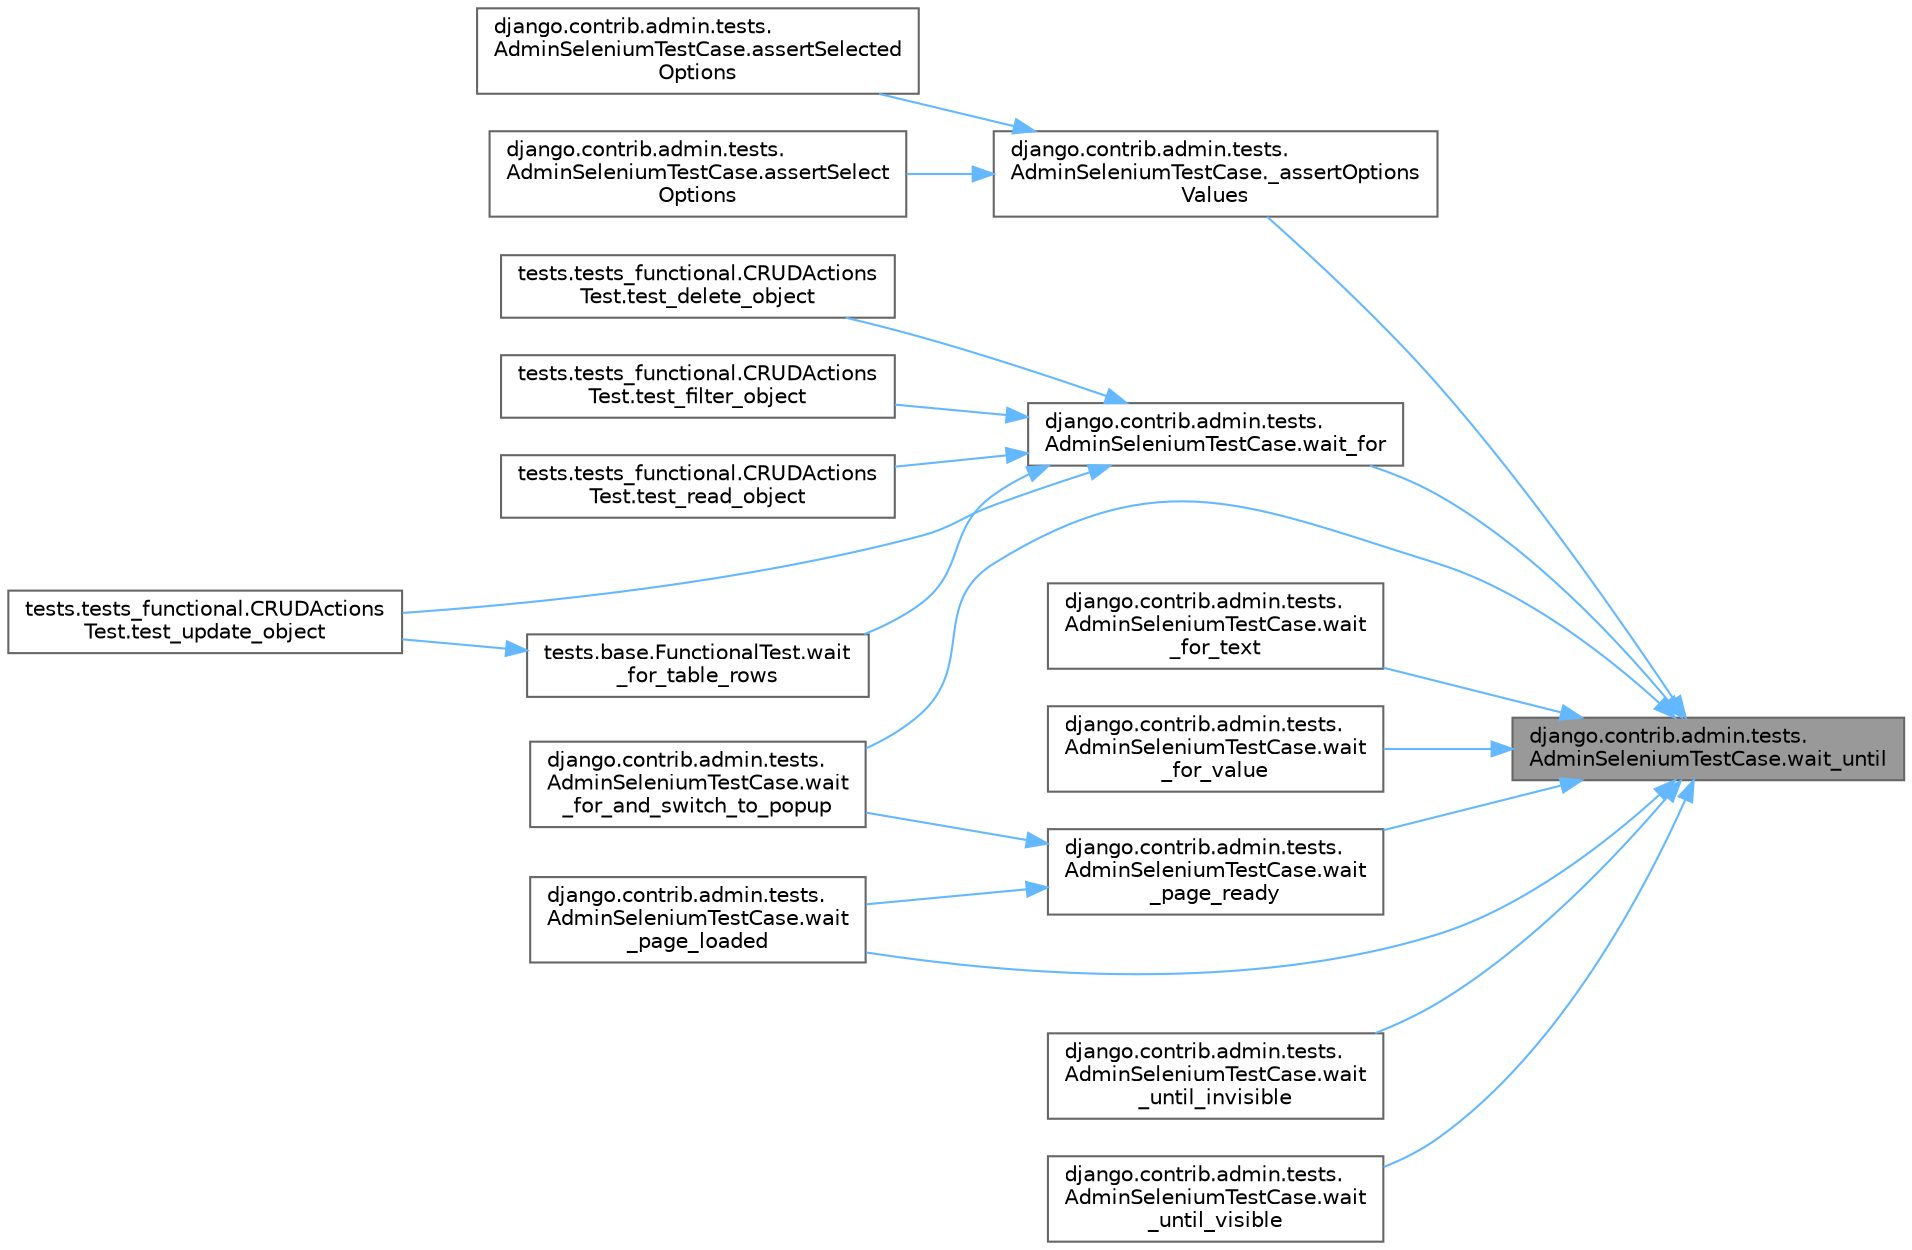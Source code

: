 digraph "django.contrib.admin.tests.AdminSeleniumTestCase.wait_until"
{
 // LATEX_PDF_SIZE
  bgcolor="transparent";
  edge [fontname=Helvetica,fontsize=10,labelfontname=Helvetica,labelfontsize=10];
  node [fontname=Helvetica,fontsize=10,shape=box,height=0.2,width=0.4];
  rankdir="RL";
  Node1 [id="Node000001",label="django.contrib.admin.tests.\lAdminSeleniumTestCase.wait_until",height=0.2,width=0.4,color="gray40", fillcolor="grey60", style="filled", fontcolor="black",tooltip=" "];
  Node1 -> Node2 [id="edge1_Node000001_Node000002",dir="back",color="steelblue1",style="solid",tooltip=" "];
  Node2 [id="Node000002",label="django.contrib.admin.tests.\lAdminSeleniumTestCase._assertOptions\lValues",height=0.2,width=0.4,color="grey40", fillcolor="white", style="filled",URL="$classdjango_1_1contrib_1_1admin_1_1tests_1_1_admin_selenium_test_case.html#aa0652b28ad2ffc044f4123609d3666ed",tooltip=" "];
  Node2 -> Node3 [id="edge2_Node000002_Node000003",dir="back",color="steelblue1",style="solid",tooltip=" "];
  Node3 [id="Node000003",label="django.contrib.admin.tests.\lAdminSeleniumTestCase.assertSelected\lOptions",height=0.2,width=0.4,color="grey40", fillcolor="white", style="filled",URL="$classdjango_1_1contrib_1_1admin_1_1tests_1_1_admin_selenium_test_case.html#aa3638e3ca9be254420401a22cea6c159",tooltip=" "];
  Node2 -> Node4 [id="edge3_Node000002_Node000004",dir="back",color="steelblue1",style="solid",tooltip=" "];
  Node4 [id="Node000004",label="django.contrib.admin.tests.\lAdminSeleniumTestCase.assertSelect\lOptions",height=0.2,width=0.4,color="grey40", fillcolor="white", style="filled",URL="$classdjango_1_1contrib_1_1admin_1_1tests_1_1_admin_selenium_test_case.html#a9292f584a594bec194ac8e6505648ae4",tooltip=" "];
  Node1 -> Node5 [id="edge4_Node000001_Node000005",dir="back",color="steelblue1",style="solid",tooltip=" "];
  Node5 [id="Node000005",label="django.contrib.admin.tests.\lAdminSeleniumTestCase.wait_for",height=0.2,width=0.4,color="grey40", fillcolor="white", style="filled",URL="$classdjango_1_1contrib_1_1admin_1_1tests_1_1_admin_selenium_test_case.html#ad58a7e4f7bcb1e22dccf4c1f6cc4006c",tooltip=" "];
  Node5 -> Node6 [id="edge5_Node000005_Node000006",dir="back",color="steelblue1",style="solid",tooltip=" "];
  Node6 [id="Node000006",label="tests.tests_functional.CRUDActions\lTest.test_delete_object",height=0.2,width=0.4,color="grey40", fillcolor="white", style="filled",URL="$classtests_1_1tests__functional_1_1_c_r_u_d_actions_test.html#a688182283dda44393676c443f04a4085",tooltip=" "];
  Node5 -> Node7 [id="edge6_Node000005_Node000007",dir="back",color="steelblue1",style="solid",tooltip=" "];
  Node7 [id="Node000007",label="tests.tests_functional.CRUDActions\lTest.test_filter_object",height=0.2,width=0.4,color="grey40", fillcolor="white", style="filled",URL="$classtests_1_1tests__functional_1_1_c_r_u_d_actions_test.html#af9555451630b97d67fb3e3057441c958",tooltip=" "];
  Node5 -> Node8 [id="edge7_Node000005_Node000008",dir="back",color="steelblue1",style="solid",tooltip=" "];
  Node8 [id="Node000008",label="tests.tests_functional.CRUDActions\lTest.test_read_object",height=0.2,width=0.4,color="grey40", fillcolor="white", style="filled",URL="$classtests_1_1tests__functional_1_1_c_r_u_d_actions_test.html#afbeabb0177395ebb2564aa112319c55c",tooltip=" "];
  Node5 -> Node9 [id="edge8_Node000005_Node000009",dir="back",color="steelblue1",style="solid",tooltip=" "];
  Node9 [id="Node000009",label="tests.tests_functional.CRUDActions\lTest.test_update_object",height=0.2,width=0.4,color="grey40", fillcolor="white", style="filled",URL="$classtests_1_1tests__functional_1_1_c_r_u_d_actions_test.html#a9453c6ddf2d3f3168cf8d75f6ca24458",tooltip=" "];
  Node5 -> Node10 [id="edge9_Node000005_Node000010",dir="back",color="steelblue1",style="solid",tooltip=" "];
  Node10 [id="Node000010",label="tests.base.FunctionalTest.wait\l_for_table_rows",height=0.2,width=0.4,color="grey40", fillcolor="white", style="filled",URL="$classtests_1_1base_1_1_functional_test.html#af33cb1858da159bb8981c233041e822f",tooltip=" "];
  Node10 -> Node9 [id="edge10_Node000010_Node000009",dir="back",color="steelblue1",style="solid",tooltip=" "];
  Node1 -> Node11 [id="edge11_Node000001_Node000011",dir="back",color="steelblue1",style="solid",tooltip=" "];
  Node11 [id="Node000011",label="django.contrib.admin.tests.\lAdminSeleniumTestCase.wait\l_for_and_switch_to_popup",height=0.2,width=0.4,color="grey40", fillcolor="white", style="filled",URL="$classdjango_1_1contrib_1_1admin_1_1tests_1_1_admin_selenium_test_case.html#afc9b750734c6f93e74a4e34dc67e43ed",tooltip=" "];
  Node1 -> Node12 [id="edge12_Node000001_Node000012",dir="back",color="steelblue1",style="solid",tooltip=" "];
  Node12 [id="Node000012",label="django.contrib.admin.tests.\lAdminSeleniumTestCase.wait\l_for_text",height=0.2,width=0.4,color="grey40", fillcolor="white", style="filled",URL="$classdjango_1_1contrib_1_1admin_1_1tests_1_1_admin_selenium_test_case.html#aef254856d47cd2466571e5db453f36ef",tooltip=" "];
  Node1 -> Node13 [id="edge13_Node000001_Node000013",dir="back",color="steelblue1",style="solid",tooltip=" "];
  Node13 [id="Node000013",label="django.contrib.admin.tests.\lAdminSeleniumTestCase.wait\l_for_value",height=0.2,width=0.4,color="grey40", fillcolor="white", style="filled",URL="$classdjango_1_1contrib_1_1admin_1_1tests_1_1_admin_selenium_test_case.html#a18ce737108af731efd59394ffc4675ee",tooltip=" "];
  Node1 -> Node14 [id="edge14_Node000001_Node000014",dir="back",color="steelblue1",style="solid",tooltip=" "];
  Node14 [id="Node000014",label="django.contrib.admin.tests.\lAdminSeleniumTestCase.wait\l_page_loaded",height=0.2,width=0.4,color="grey40", fillcolor="white", style="filled",URL="$classdjango_1_1contrib_1_1admin_1_1tests_1_1_admin_selenium_test_case.html#a2154129cd8d26525d4d93774636675b6",tooltip=" "];
  Node1 -> Node15 [id="edge15_Node000001_Node000015",dir="back",color="steelblue1",style="solid",tooltip=" "];
  Node15 [id="Node000015",label="django.contrib.admin.tests.\lAdminSeleniumTestCase.wait\l_page_ready",height=0.2,width=0.4,color="grey40", fillcolor="white", style="filled",URL="$classdjango_1_1contrib_1_1admin_1_1tests_1_1_admin_selenium_test_case.html#ad2a0a0195c6847b9168aa07b736f5ccd",tooltip=" "];
  Node15 -> Node11 [id="edge16_Node000015_Node000011",dir="back",color="steelblue1",style="solid",tooltip=" "];
  Node15 -> Node14 [id="edge17_Node000015_Node000014",dir="back",color="steelblue1",style="solid",tooltip=" "];
  Node1 -> Node16 [id="edge18_Node000001_Node000016",dir="back",color="steelblue1",style="solid",tooltip=" "];
  Node16 [id="Node000016",label="django.contrib.admin.tests.\lAdminSeleniumTestCase.wait\l_until_invisible",height=0.2,width=0.4,color="grey40", fillcolor="white", style="filled",URL="$classdjango_1_1contrib_1_1admin_1_1tests_1_1_admin_selenium_test_case.html#a5e28cfdaa1375b5f1a6ba87e444bdba5",tooltip=" "];
  Node1 -> Node17 [id="edge19_Node000001_Node000017",dir="back",color="steelblue1",style="solid",tooltip=" "];
  Node17 [id="Node000017",label="django.contrib.admin.tests.\lAdminSeleniumTestCase.wait\l_until_visible",height=0.2,width=0.4,color="grey40", fillcolor="white", style="filled",URL="$classdjango_1_1contrib_1_1admin_1_1tests_1_1_admin_selenium_test_case.html#af5564d3a1e9ea03d252d18546351ebae",tooltip=" "];
}
